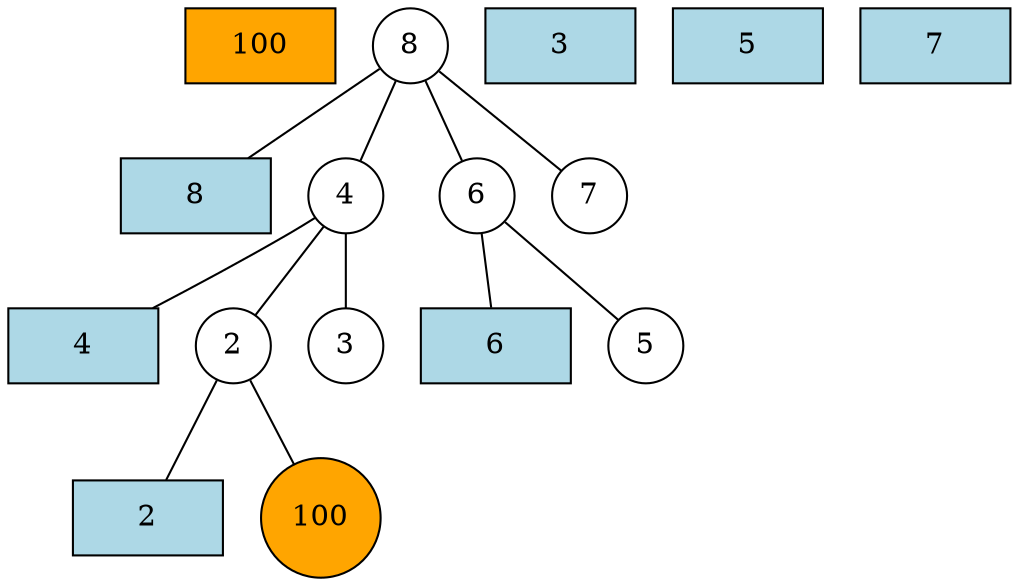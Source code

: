 graph g {
    node[shape=rect width=1 style=filled fillcolor="lightblue"];
    1[pos="1,0!" label="100" fillcolor="orange"];
    2[pos="2,0!" label="2"];
    3[pos="3,0!" label="3"];
    4[pos="4,0!" label="4"];
    5[pos="5,0!" label="5"];
    6[pos="6,0!" label="6"];
    7[pos="7,0!" label="7"];
    8[pos="8,0!" label="8"];

    node[shape=circle width=0.5 style=filled fillcolor="white"];
    c1[pos="1,0.55!" label="100" fillcolor="orange"];
    c2[pos="2,1.55!" label="2"];
    c3[pos="3,0.55!" label="3"];
    c4[pos="4,2.55!" label="4"];
    c5[pos="5,0.55!" label="5"];
    c6[pos="6,1.55!" label="6"];
    c7[pos="7,0.55!" label="7"];
    c8[pos="8,3.55!" label="8"];
    c8--c4--c2--c1;
    c2--2;
    c4--{c3,4};
    c6--{c5,6};
    c8--{c6,c7,8};
}
